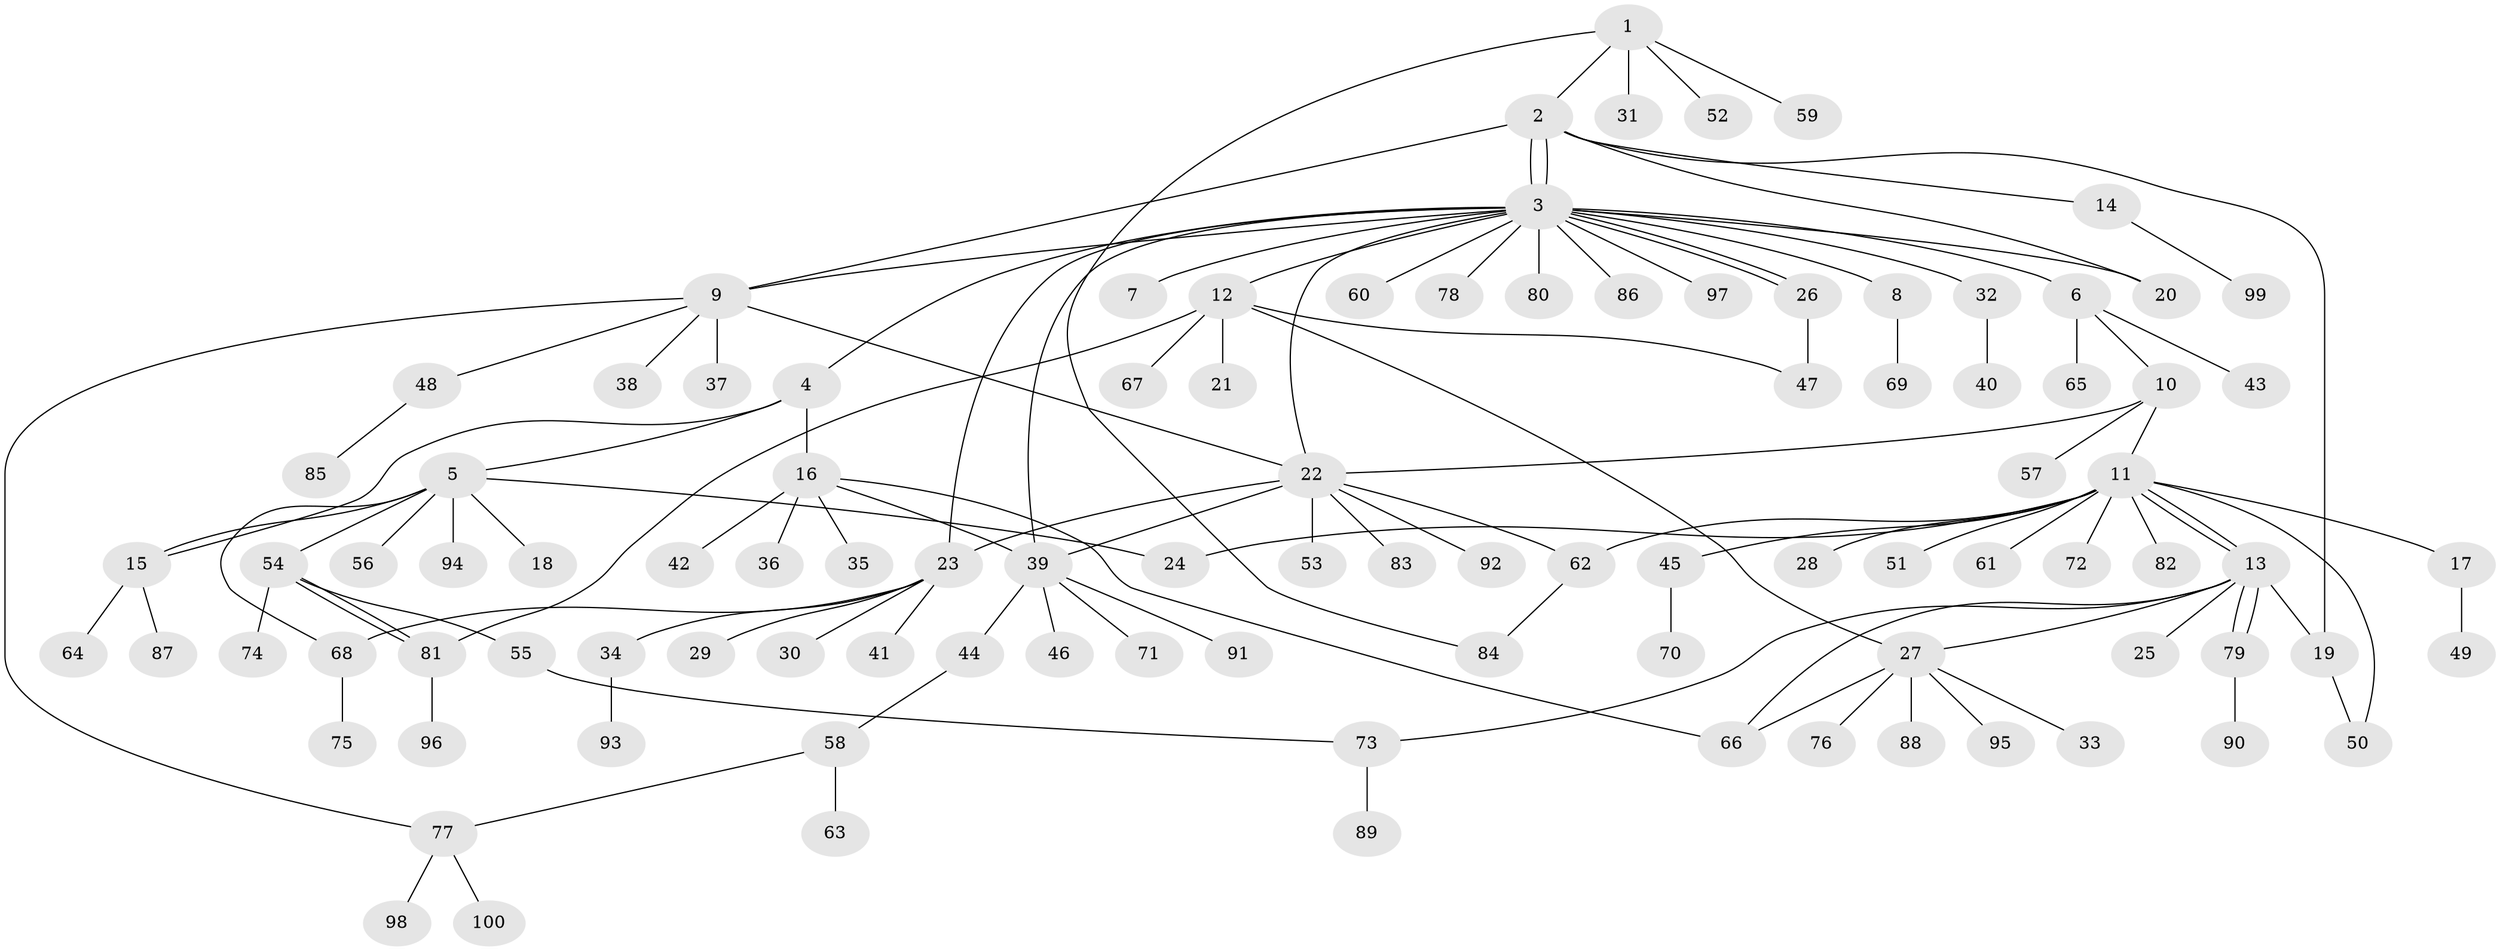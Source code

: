 // Generated by graph-tools (version 1.1) at 2025/11/02/21/25 10:11:09]
// undirected, 100 vertices, 125 edges
graph export_dot {
graph [start="1"]
  node [color=gray90,style=filled];
  1;
  2;
  3;
  4;
  5;
  6;
  7;
  8;
  9;
  10;
  11;
  12;
  13;
  14;
  15;
  16;
  17;
  18;
  19;
  20;
  21;
  22;
  23;
  24;
  25;
  26;
  27;
  28;
  29;
  30;
  31;
  32;
  33;
  34;
  35;
  36;
  37;
  38;
  39;
  40;
  41;
  42;
  43;
  44;
  45;
  46;
  47;
  48;
  49;
  50;
  51;
  52;
  53;
  54;
  55;
  56;
  57;
  58;
  59;
  60;
  61;
  62;
  63;
  64;
  65;
  66;
  67;
  68;
  69;
  70;
  71;
  72;
  73;
  74;
  75;
  76;
  77;
  78;
  79;
  80;
  81;
  82;
  83;
  84;
  85;
  86;
  87;
  88;
  89;
  90;
  91;
  92;
  93;
  94;
  95;
  96;
  97;
  98;
  99;
  100;
  1 -- 2;
  1 -- 31;
  1 -- 52;
  1 -- 59;
  1 -- 84;
  2 -- 3;
  2 -- 3;
  2 -- 9;
  2 -- 14;
  2 -- 19;
  2 -- 20;
  3 -- 4;
  3 -- 6;
  3 -- 7;
  3 -- 8;
  3 -- 9;
  3 -- 12;
  3 -- 20;
  3 -- 22;
  3 -- 23;
  3 -- 26;
  3 -- 26;
  3 -- 32;
  3 -- 39;
  3 -- 60;
  3 -- 78;
  3 -- 80;
  3 -- 86;
  3 -- 97;
  4 -- 5;
  4 -- 15;
  4 -- 16;
  5 -- 15;
  5 -- 18;
  5 -- 24;
  5 -- 54;
  5 -- 56;
  5 -- 68;
  5 -- 94;
  6 -- 10;
  6 -- 43;
  6 -- 65;
  8 -- 69;
  9 -- 22;
  9 -- 37;
  9 -- 38;
  9 -- 48;
  9 -- 77;
  10 -- 11;
  10 -- 22;
  10 -- 57;
  11 -- 13;
  11 -- 13;
  11 -- 17;
  11 -- 24;
  11 -- 28;
  11 -- 45;
  11 -- 50;
  11 -- 51;
  11 -- 61;
  11 -- 62;
  11 -- 72;
  11 -- 82;
  12 -- 21;
  12 -- 27;
  12 -- 47;
  12 -- 67;
  12 -- 81;
  13 -- 19;
  13 -- 25;
  13 -- 27;
  13 -- 66;
  13 -- 73;
  13 -- 79;
  13 -- 79;
  14 -- 99;
  15 -- 64;
  15 -- 87;
  16 -- 35;
  16 -- 36;
  16 -- 39;
  16 -- 42;
  16 -- 66;
  17 -- 49;
  19 -- 50;
  22 -- 23;
  22 -- 39;
  22 -- 53;
  22 -- 62;
  22 -- 83;
  22 -- 92;
  23 -- 29;
  23 -- 30;
  23 -- 34;
  23 -- 41;
  23 -- 68;
  26 -- 47;
  27 -- 33;
  27 -- 66;
  27 -- 76;
  27 -- 88;
  27 -- 95;
  32 -- 40;
  34 -- 93;
  39 -- 44;
  39 -- 46;
  39 -- 71;
  39 -- 91;
  44 -- 58;
  45 -- 70;
  48 -- 85;
  54 -- 55;
  54 -- 74;
  54 -- 81;
  54 -- 81;
  55 -- 73;
  58 -- 63;
  58 -- 77;
  62 -- 84;
  68 -- 75;
  73 -- 89;
  77 -- 98;
  77 -- 100;
  79 -- 90;
  81 -- 96;
}
